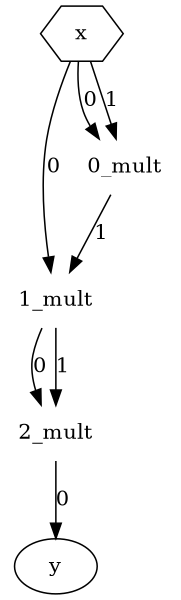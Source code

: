 digraph cgp {
	size = "4,4";
	y [shape=oval];
	mult_2 -> y [label="0"];
	mult_2 [label= "2_mult", shape=none];
	mult_1 -> mult_2 [label="0"];
	mult_1 [label= "1_mult", shape=none];
	x [shape=polygon,sides=6];
	x -> mult_1 [label="0"];
	mult_0 -> mult_1 [label="1"];
	mult_0 [label= "0_mult", shape=none];
	x [shape=polygon,sides=6];
	x -> mult_0 [label="0"];
	x [shape=polygon,sides=6];
	x -> mult_0 [label="1"];
	mult_1 -> mult_2 [label="1"];
}